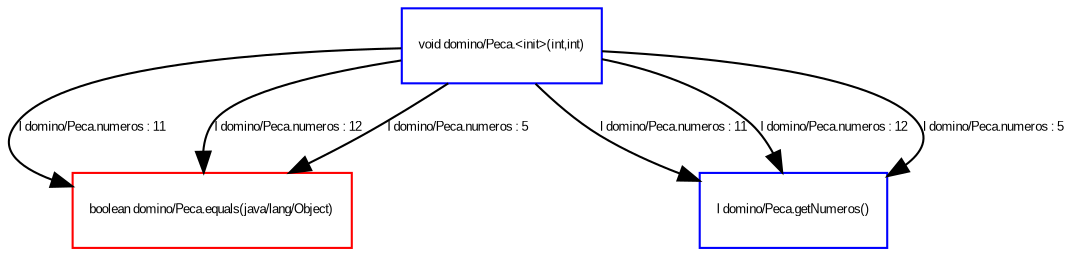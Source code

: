 digraph "DirectedGraph" {
 graph [concentrate = true];
 center=true;
 fontsize=6;
 node [ color=blue,shape="box"fontsize=6,fontcolor=black,fontname=Arial];
 edge [ color=black,fontsize=6,fontcolor=black,fontname=Arial];
"boolean domino/Peca.equals(java/lang/Object)"[color="red", fontsize="6", fontname="Arial"];
"void domino/Peca.<init>(int,int)" -> "I domino/Peca.getNumeros()" [label="I domino/Peca.numeros : 11" ]
"void domino/Peca.<init>(int,int)" -> "I domino/Peca.getNumeros()" [label="I domino/Peca.numeros : 12" ]
"void domino/Peca.<init>(int,int)" -> "I domino/Peca.getNumeros()" [label="I domino/Peca.numeros : 5" ]
"void domino/Peca.<init>(int,int)" -> "boolean domino/Peca.equals(java/lang/Object)" [label="I domino/Peca.numeros : 11" ]
"void domino/Peca.<init>(int,int)" -> "boolean domino/Peca.equals(java/lang/Object)" [label="I domino/Peca.numeros : 12" ]
"void domino/Peca.<init>(int,int)" -> "boolean domino/Peca.equals(java/lang/Object)" [label="I domino/Peca.numeros : 5" ]
}

